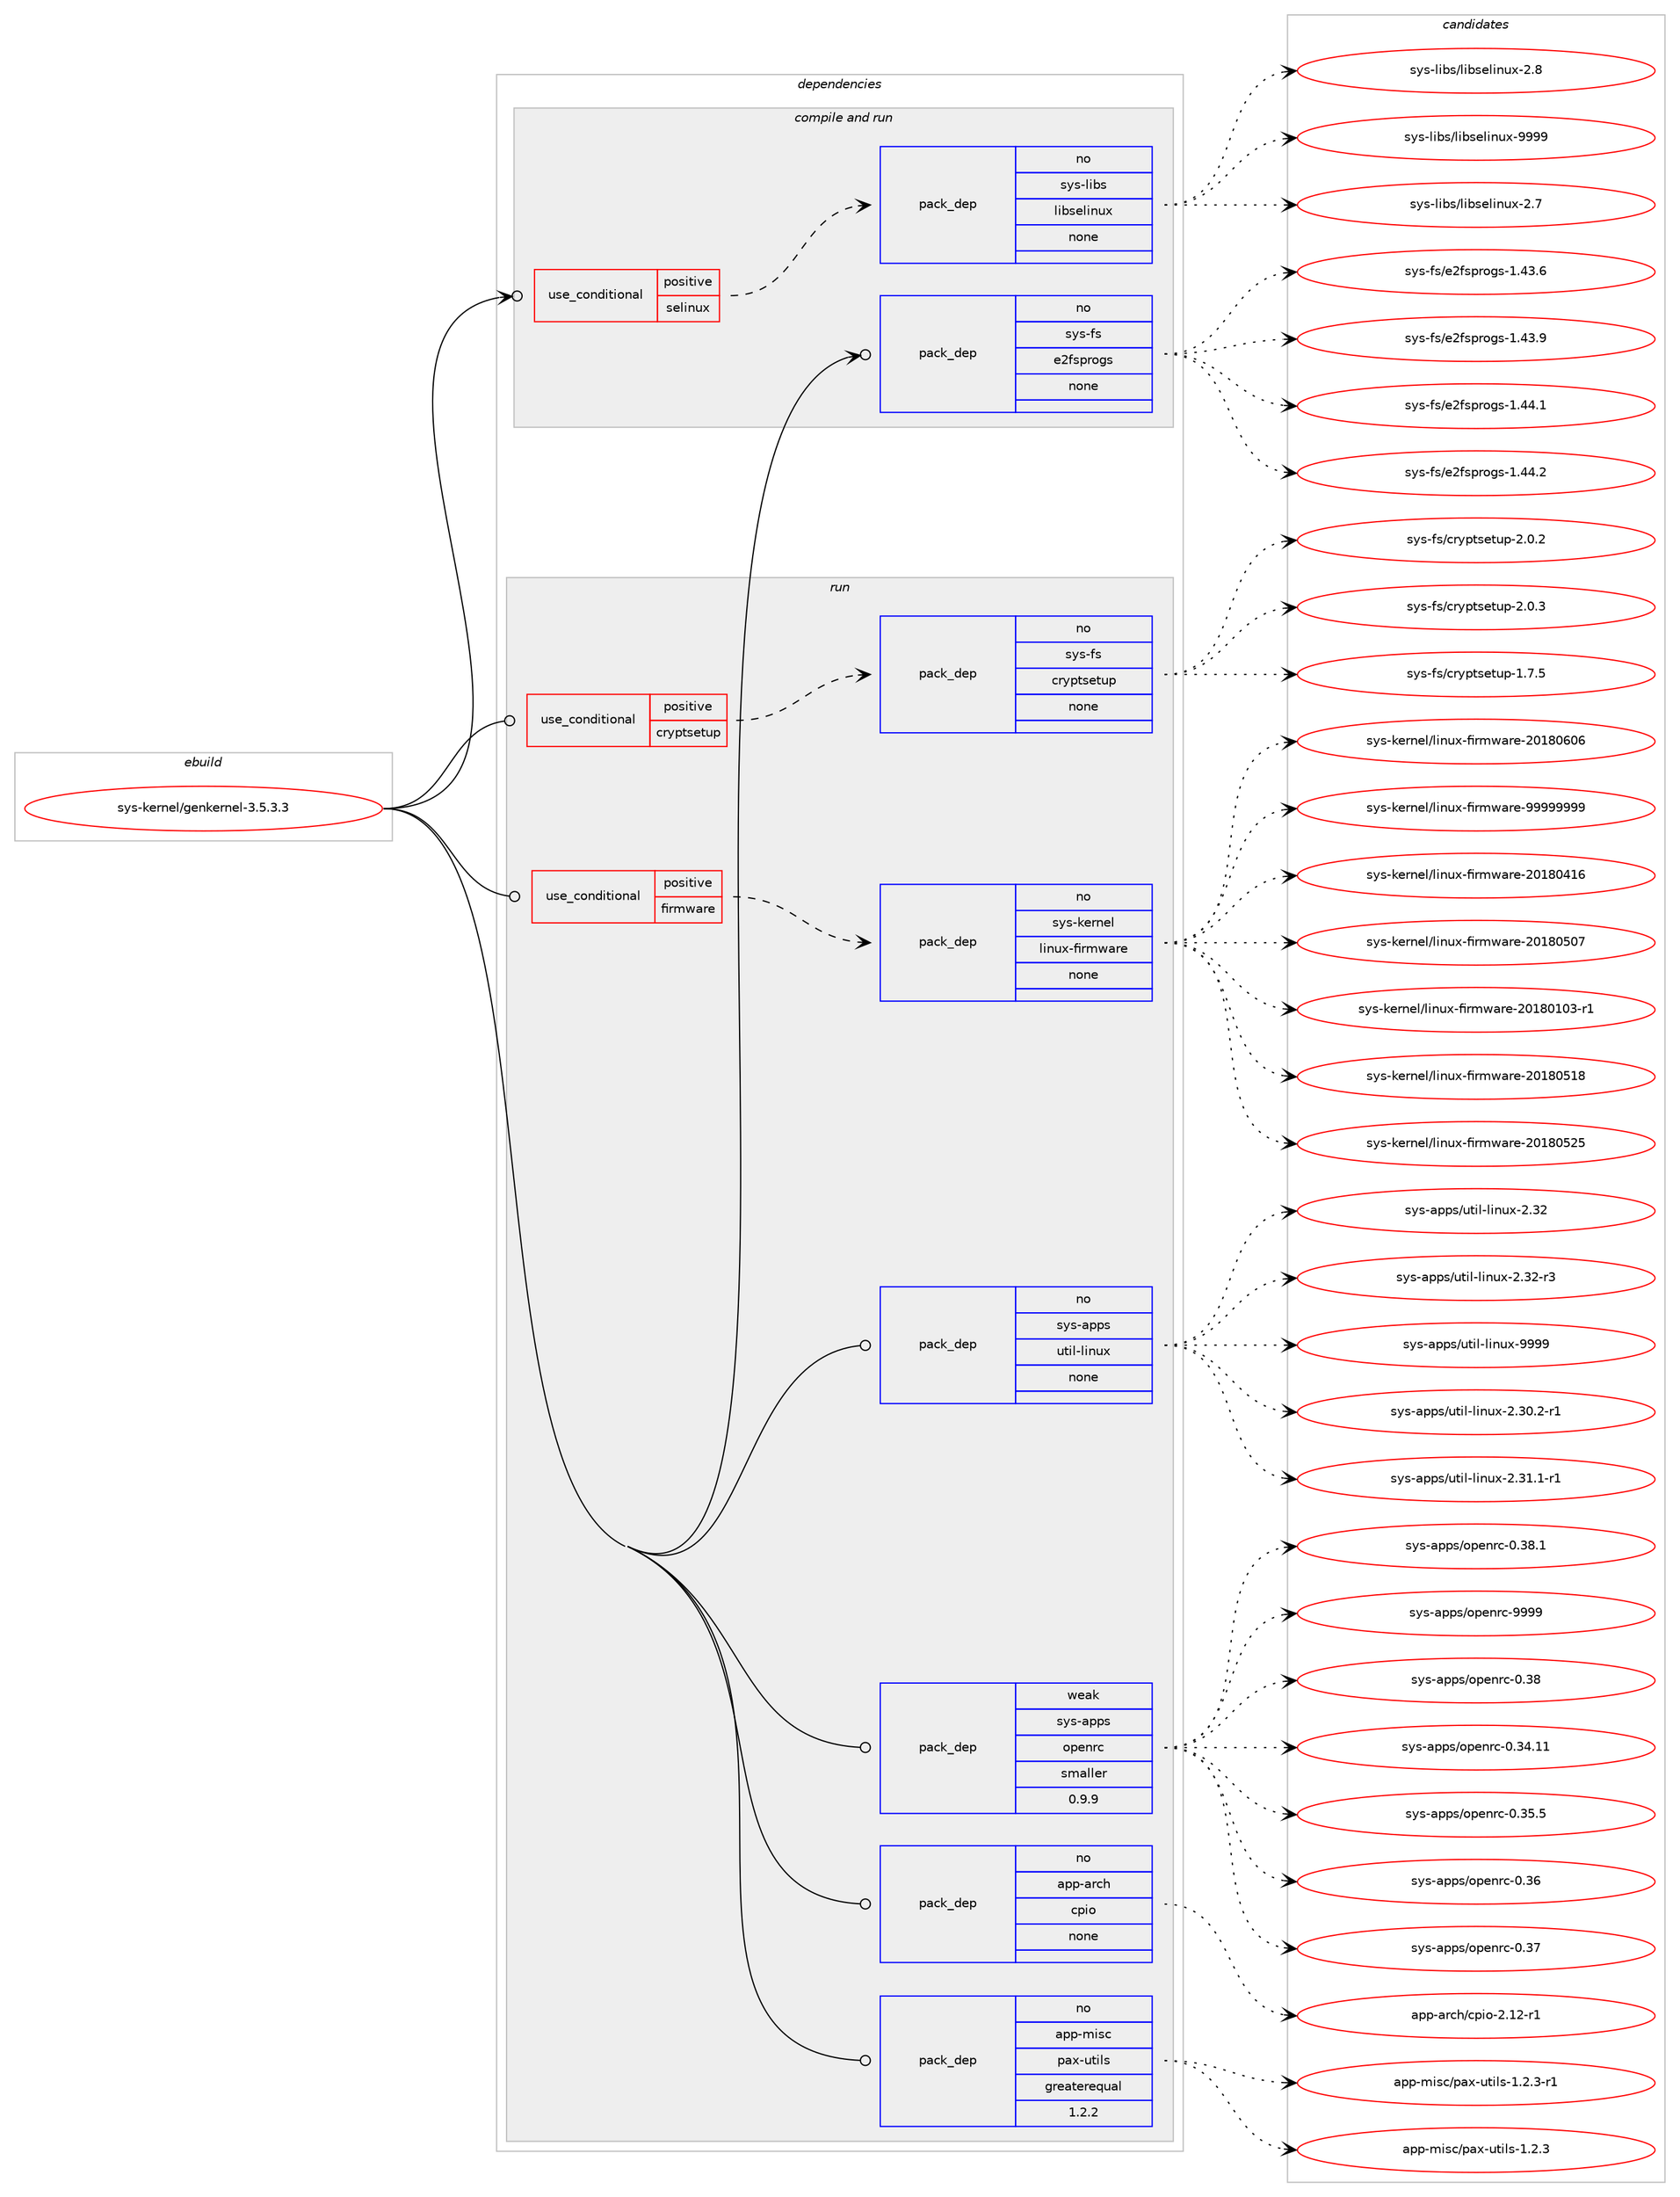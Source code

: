 digraph prolog {

# *************
# Graph options
# *************

newrank=true;
concentrate=true;
compound=true;
graph [rankdir=LR,fontname=Helvetica,fontsize=10,ranksep=1.5];#, ranksep=2.5, nodesep=0.2];
edge  [arrowhead=vee];
node  [fontname=Helvetica,fontsize=10];

# **********
# The ebuild
# **********

subgraph cluster_leftcol {
color=gray;
rank=same;
label=<<i>ebuild</i>>;
id [label="sys-kernel/genkernel-3.5.3.3", color=red, width=4, href="../sys-kernel/genkernel-3.5.3.3.svg"];
}

# ****************
# The dependencies
# ****************

subgraph cluster_midcol {
color=gray;
label=<<i>dependencies</i>>;
subgraph cluster_compile {
fillcolor="#eeeeee";
style=filled;
label=<<i>compile</i>>;
}
subgraph cluster_compileandrun {
fillcolor="#eeeeee";
style=filled;
label=<<i>compile and run</i>>;
subgraph cond1233 {
dependency6350 [label=<<TABLE BORDER="0" CELLBORDER="1" CELLSPACING="0" CELLPADDING="4"><TR><TD ROWSPAN="3" CELLPADDING="10">use_conditional</TD></TR><TR><TD>positive</TD></TR><TR><TD>selinux</TD></TR></TABLE>>, shape=none, color=red];
subgraph pack5049 {
dependency6351 [label=<<TABLE BORDER="0" CELLBORDER="1" CELLSPACING="0" CELLPADDING="4" WIDTH="220"><TR><TD ROWSPAN="6" CELLPADDING="30">pack_dep</TD></TR><TR><TD WIDTH="110">no</TD></TR><TR><TD>sys-libs</TD></TR><TR><TD>libselinux</TD></TR><TR><TD>none</TD></TR><TR><TD></TD></TR></TABLE>>, shape=none, color=blue];
}
dependency6350:e -> dependency6351:w [weight=20,style="dashed",arrowhead="vee"];
}
id:e -> dependency6350:w [weight=20,style="solid",arrowhead="odotvee"];
subgraph pack5050 {
dependency6352 [label=<<TABLE BORDER="0" CELLBORDER="1" CELLSPACING="0" CELLPADDING="4" WIDTH="220"><TR><TD ROWSPAN="6" CELLPADDING="30">pack_dep</TD></TR><TR><TD WIDTH="110">no</TD></TR><TR><TD>sys-fs</TD></TR><TR><TD>e2fsprogs</TD></TR><TR><TD>none</TD></TR><TR><TD></TD></TR></TABLE>>, shape=none, color=blue];
}
id:e -> dependency6352:w [weight=20,style="solid",arrowhead="odotvee"];
}
subgraph cluster_run {
fillcolor="#eeeeee";
style=filled;
label=<<i>run</i>>;
subgraph cond1234 {
dependency6353 [label=<<TABLE BORDER="0" CELLBORDER="1" CELLSPACING="0" CELLPADDING="4"><TR><TD ROWSPAN="3" CELLPADDING="10">use_conditional</TD></TR><TR><TD>positive</TD></TR><TR><TD>cryptsetup</TD></TR></TABLE>>, shape=none, color=red];
subgraph pack5051 {
dependency6354 [label=<<TABLE BORDER="0" CELLBORDER="1" CELLSPACING="0" CELLPADDING="4" WIDTH="220"><TR><TD ROWSPAN="6" CELLPADDING="30">pack_dep</TD></TR><TR><TD WIDTH="110">no</TD></TR><TR><TD>sys-fs</TD></TR><TR><TD>cryptsetup</TD></TR><TR><TD>none</TD></TR><TR><TD></TD></TR></TABLE>>, shape=none, color=blue];
}
dependency6353:e -> dependency6354:w [weight=20,style="dashed",arrowhead="vee"];
}
id:e -> dependency6353:w [weight=20,style="solid",arrowhead="odot"];
subgraph cond1235 {
dependency6355 [label=<<TABLE BORDER="0" CELLBORDER="1" CELLSPACING="0" CELLPADDING="4"><TR><TD ROWSPAN="3" CELLPADDING="10">use_conditional</TD></TR><TR><TD>positive</TD></TR><TR><TD>firmware</TD></TR></TABLE>>, shape=none, color=red];
subgraph pack5052 {
dependency6356 [label=<<TABLE BORDER="0" CELLBORDER="1" CELLSPACING="0" CELLPADDING="4" WIDTH="220"><TR><TD ROWSPAN="6" CELLPADDING="30">pack_dep</TD></TR><TR><TD WIDTH="110">no</TD></TR><TR><TD>sys-kernel</TD></TR><TR><TD>linux-firmware</TD></TR><TR><TD>none</TD></TR><TR><TD></TD></TR></TABLE>>, shape=none, color=blue];
}
dependency6355:e -> dependency6356:w [weight=20,style="dashed",arrowhead="vee"];
}
id:e -> dependency6355:w [weight=20,style="solid",arrowhead="odot"];
subgraph pack5053 {
dependency6357 [label=<<TABLE BORDER="0" CELLBORDER="1" CELLSPACING="0" CELLPADDING="4" WIDTH="220"><TR><TD ROWSPAN="6" CELLPADDING="30">pack_dep</TD></TR><TR><TD WIDTH="110">no</TD></TR><TR><TD>app-arch</TD></TR><TR><TD>cpio</TD></TR><TR><TD>none</TD></TR><TR><TD></TD></TR></TABLE>>, shape=none, color=blue];
}
id:e -> dependency6357:w [weight=20,style="solid",arrowhead="odot"];
subgraph pack5054 {
dependency6358 [label=<<TABLE BORDER="0" CELLBORDER="1" CELLSPACING="0" CELLPADDING="4" WIDTH="220"><TR><TD ROWSPAN="6" CELLPADDING="30">pack_dep</TD></TR><TR><TD WIDTH="110">no</TD></TR><TR><TD>app-misc</TD></TR><TR><TD>pax-utils</TD></TR><TR><TD>greaterequal</TD></TR><TR><TD>1.2.2</TD></TR></TABLE>>, shape=none, color=blue];
}
id:e -> dependency6358:w [weight=20,style="solid",arrowhead="odot"];
subgraph pack5055 {
dependency6359 [label=<<TABLE BORDER="0" CELLBORDER="1" CELLSPACING="0" CELLPADDING="4" WIDTH="220"><TR><TD ROWSPAN="6" CELLPADDING="30">pack_dep</TD></TR><TR><TD WIDTH="110">no</TD></TR><TR><TD>sys-apps</TD></TR><TR><TD>util-linux</TD></TR><TR><TD>none</TD></TR><TR><TD></TD></TR></TABLE>>, shape=none, color=blue];
}
id:e -> dependency6359:w [weight=20,style="solid",arrowhead="odot"];
subgraph pack5056 {
dependency6360 [label=<<TABLE BORDER="0" CELLBORDER="1" CELLSPACING="0" CELLPADDING="4" WIDTH="220"><TR><TD ROWSPAN="6" CELLPADDING="30">pack_dep</TD></TR><TR><TD WIDTH="110">weak</TD></TR><TR><TD>sys-apps</TD></TR><TR><TD>openrc</TD></TR><TR><TD>smaller</TD></TR><TR><TD>0.9.9</TD></TR></TABLE>>, shape=none, color=blue];
}
id:e -> dependency6360:w [weight=20,style="solid",arrowhead="odot"];
}
}

# **************
# The candidates
# **************

subgraph cluster_choices {
rank=same;
color=gray;
label=<<i>candidates</i>>;

subgraph choice5049 {
color=black;
nodesep=1;
choice1151211154510810598115471081059811510110810511011712045504655 [label="sys-libs/libselinux-2.7", color=red, width=4,href="../sys-libs/libselinux-2.7.svg"];
choice1151211154510810598115471081059811510110810511011712045504656 [label="sys-libs/libselinux-2.8", color=red, width=4,href="../sys-libs/libselinux-2.8.svg"];
choice115121115451081059811547108105981151011081051101171204557575757 [label="sys-libs/libselinux-9999", color=red, width=4,href="../sys-libs/libselinux-9999.svg"];
dependency6351:e -> choice1151211154510810598115471081059811510110810511011712045504655:w [style=dotted,weight="100"];
dependency6351:e -> choice1151211154510810598115471081059811510110810511011712045504656:w [style=dotted,weight="100"];
dependency6351:e -> choice115121115451081059811547108105981151011081051101171204557575757:w [style=dotted,weight="100"];
}
subgraph choice5050 {
color=black;
nodesep=1;
choice11512111545102115471015010211511211411110311545494652514654 [label="sys-fs/e2fsprogs-1.43.6", color=red, width=4,href="../sys-fs/e2fsprogs-1.43.6.svg"];
choice11512111545102115471015010211511211411110311545494652514657 [label="sys-fs/e2fsprogs-1.43.9", color=red, width=4,href="../sys-fs/e2fsprogs-1.43.9.svg"];
choice11512111545102115471015010211511211411110311545494652524649 [label="sys-fs/e2fsprogs-1.44.1", color=red, width=4,href="../sys-fs/e2fsprogs-1.44.1.svg"];
choice11512111545102115471015010211511211411110311545494652524650 [label="sys-fs/e2fsprogs-1.44.2", color=red, width=4,href="../sys-fs/e2fsprogs-1.44.2.svg"];
dependency6352:e -> choice11512111545102115471015010211511211411110311545494652514654:w [style=dotted,weight="100"];
dependency6352:e -> choice11512111545102115471015010211511211411110311545494652514657:w [style=dotted,weight="100"];
dependency6352:e -> choice11512111545102115471015010211511211411110311545494652524649:w [style=dotted,weight="100"];
dependency6352:e -> choice11512111545102115471015010211511211411110311545494652524650:w [style=dotted,weight="100"];
}
subgraph choice5051 {
color=black;
nodesep=1;
choice115121115451021154799114121112116115101116117112454946554653 [label="sys-fs/cryptsetup-1.7.5", color=red, width=4,href="../sys-fs/cryptsetup-1.7.5.svg"];
choice115121115451021154799114121112116115101116117112455046484650 [label="sys-fs/cryptsetup-2.0.2", color=red, width=4,href="../sys-fs/cryptsetup-2.0.2.svg"];
choice115121115451021154799114121112116115101116117112455046484651 [label="sys-fs/cryptsetup-2.0.3", color=red, width=4,href="../sys-fs/cryptsetup-2.0.3.svg"];
dependency6354:e -> choice115121115451021154799114121112116115101116117112454946554653:w [style=dotted,weight="100"];
dependency6354:e -> choice115121115451021154799114121112116115101116117112455046484650:w [style=dotted,weight="100"];
dependency6354:e -> choice115121115451021154799114121112116115101116117112455046484651:w [style=dotted,weight="100"];
}
subgraph choice5052 {
color=black;
nodesep=1;
choice11512111545107101114110101108471081051101171204510210511410911997114101455048495648524954 [label="sys-kernel/linux-firmware-20180416", color=red, width=4,href="../sys-kernel/linux-firmware-20180416.svg"];
choice11512111545107101114110101108471081051101171204510210511410911997114101455048495648534855 [label="sys-kernel/linux-firmware-20180507", color=red, width=4,href="../sys-kernel/linux-firmware-20180507.svg"];
choice115121115451071011141101011084710810511011712045102105114109119971141014550484956484948514511449 [label="sys-kernel/linux-firmware-20180103-r1", color=red, width=4,href="../sys-kernel/linux-firmware-20180103-r1.svg"];
choice11512111545107101114110101108471081051101171204510210511410911997114101455048495648534956 [label="sys-kernel/linux-firmware-20180518", color=red, width=4,href="../sys-kernel/linux-firmware-20180518.svg"];
choice11512111545107101114110101108471081051101171204510210511410911997114101455048495648535053 [label="sys-kernel/linux-firmware-20180525", color=red, width=4,href="../sys-kernel/linux-firmware-20180525.svg"];
choice11512111545107101114110101108471081051101171204510210511410911997114101455048495648544854 [label="sys-kernel/linux-firmware-20180606", color=red, width=4,href="../sys-kernel/linux-firmware-20180606.svg"];
choice11512111545107101114110101108471081051101171204510210511410911997114101455757575757575757 [label="sys-kernel/linux-firmware-99999999", color=red, width=4,href="../sys-kernel/linux-firmware-99999999.svg"];
dependency6356:e -> choice11512111545107101114110101108471081051101171204510210511410911997114101455048495648524954:w [style=dotted,weight="100"];
dependency6356:e -> choice11512111545107101114110101108471081051101171204510210511410911997114101455048495648534855:w [style=dotted,weight="100"];
dependency6356:e -> choice115121115451071011141101011084710810511011712045102105114109119971141014550484956484948514511449:w [style=dotted,weight="100"];
dependency6356:e -> choice11512111545107101114110101108471081051101171204510210511410911997114101455048495648534956:w [style=dotted,weight="100"];
dependency6356:e -> choice11512111545107101114110101108471081051101171204510210511410911997114101455048495648535053:w [style=dotted,weight="100"];
dependency6356:e -> choice11512111545107101114110101108471081051101171204510210511410911997114101455048495648544854:w [style=dotted,weight="100"];
dependency6356:e -> choice11512111545107101114110101108471081051101171204510210511410911997114101455757575757575757:w [style=dotted,weight="100"];
}
subgraph choice5053 {
color=black;
nodesep=1;
choice97112112459711499104479911210511145504649504511449 [label="app-arch/cpio-2.12-r1", color=red, width=4,href="../app-arch/cpio-2.12-r1.svg"];
dependency6357:e -> choice97112112459711499104479911210511145504649504511449:w [style=dotted,weight="100"];
}
subgraph choice5054 {
color=black;
nodesep=1;
choice971121124510910511599471129712045117116105108115454946504651 [label="app-misc/pax-utils-1.2.3", color=red, width=4,href="../app-misc/pax-utils-1.2.3.svg"];
choice9711211245109105115994711297120451171161051081154549465046514511449 [label="app-misc/pax-utils-1.2.3-r1", color=red, width=4,href="../app-misc/pax-utils-1.2.3-r1.svg"];
dependency6358:e -> choice971121124510910511599471129712045117116105108115454946504651:w [style=dotted,weight="100"];
dependency6358:e -> choice9711211245109105115994711297120451171161051081154549465046514511449:w [style=dotted,weight="100"];
}
subgraph choice5055 {
color=black;
nodesep=1;
choice11512111545971121121154711711610510845108105110117120455046514846504511449 [label="sys-apps/util-linux-2.30.2-r1", color=red, width=4,href="../sys-apps/util-linux-2.30.2-r1.svg"];
choice11512111545971121121154711711610510845108105110117120455046514946494511449 [label="sys-apps/util-linux-2.31.1-r1", color=red, width=4,href="../sys-apps/util-linux-2.31.1-r1.svg"];
choice115121115459711211211547117116105108451081051101171204550465150 [label="sys-apps/util-linux-2.32", color=red, width=4,href="../sys-apps/util-linux-2.32.svg"];
choice1151211154597112112115471171161051084510810511011712045504651504511451 [label="sys-apps/util-linux-2.32-r3", color=red, width=4,href="../sys-apps/util-linux-2.32-r3.svg"];
choice115121115459711211211547117116105108451081051101171204557575757 [label="sys-apps/util-linux-9999", color=red, width=4,href="../sys-apps/util-linux-9999.svg"];
dependency6359:e -> choice11512111545971121121154711711610510845108105110117120455046514846504511449:w [style=dotted,weight="100"];
dependency6359:e -> choice11512111545971121121154711711610510845108105110117120455046514946494511449:w [style=dotted,weight="100"];
dependency6359:e -> choice115121115459711211211547117116105108451081051101171204550465150:w [style=dotted,weight="100"];
dependency6359:e -> choice1151211154597112112115471171161051084510810511011712045504651504511451:w [style=dotted,weight="100"];
dependency6359:e -> choice115121115459711211211547117116105108451081051101171204557575757:w [style=dotted,weight="100"];
}
subgraph choice5056 {
color=black;
nodesep=1;
choice115121115459711211211547111112101110114994548465156 [label="sys-apps/openrc-0.38", color=red, width=4,href="../sys-apps/openrc-0.38.svg"];
choice115121115459711211211547111112101110114994548465152464949 [label="sys-apps/openrc-0.34.11", color=red, width=4,href="../sys-apps/openrc-0.34.11.svg"];
choice1151211154597112112115471111121011101149945484651534653 [label="sys-apps/openrc-0.35.5", color=red, width=4,href="../sys-apps/openrc-0.35.5.svg"];
choice115121115459711211211547111112101110114994548465154 [label="sys-apps/openrc-0.36", color=red, width=4,href="../sys-apps/openrc-0.36.svg"];
choice115121115459711211211547111112101110114994548465155 [label="sys-apps/openrc-0.37", color=red, width=4,href="../sys-apps/openrc-0.37.svg"];
choice1151211154597112112115471111121011101149945484651564649 [label="sys-apps/openrc-0.38.1", color=red, width=4,href="../sys-apps/openrc-0.38.1.svg"];
choice115121115459711211211547111112101110114994557575757 [label="sys-apps/openrc-9999", color=red, width=4,href="../sys-apps/openrc-9999.svg"];
dependency6360:e -> choice115121115459711211211547111112101110114994548465156:w [style=dotted,weight="100"];
dependency6360:e -> choice115121115459711211211547111112101110114994548465152464949:w [style=dotted,weight="100"];
dependency6360:e -> choice1151211154597112112115471111121011101149945484651534653:w [style=dotted,weight="100"];
dependency6360:e -> choice115121115459711211211547111112101110114994548465154:w [style=dotted,weight="100"];
dependency6360:e -> choice115121115459711211211547111112101110114994548465155:w [style=dotted,weight="100"];
dependency6360:e -> choice1151211154597112112115471111121011101149945484651564649:w [style=dotted,weight="100"];
dependency6360:e -> choice115121115459711211211547111112101110114994557575757:w [style=dotted,weight="100"];
}
}

}
